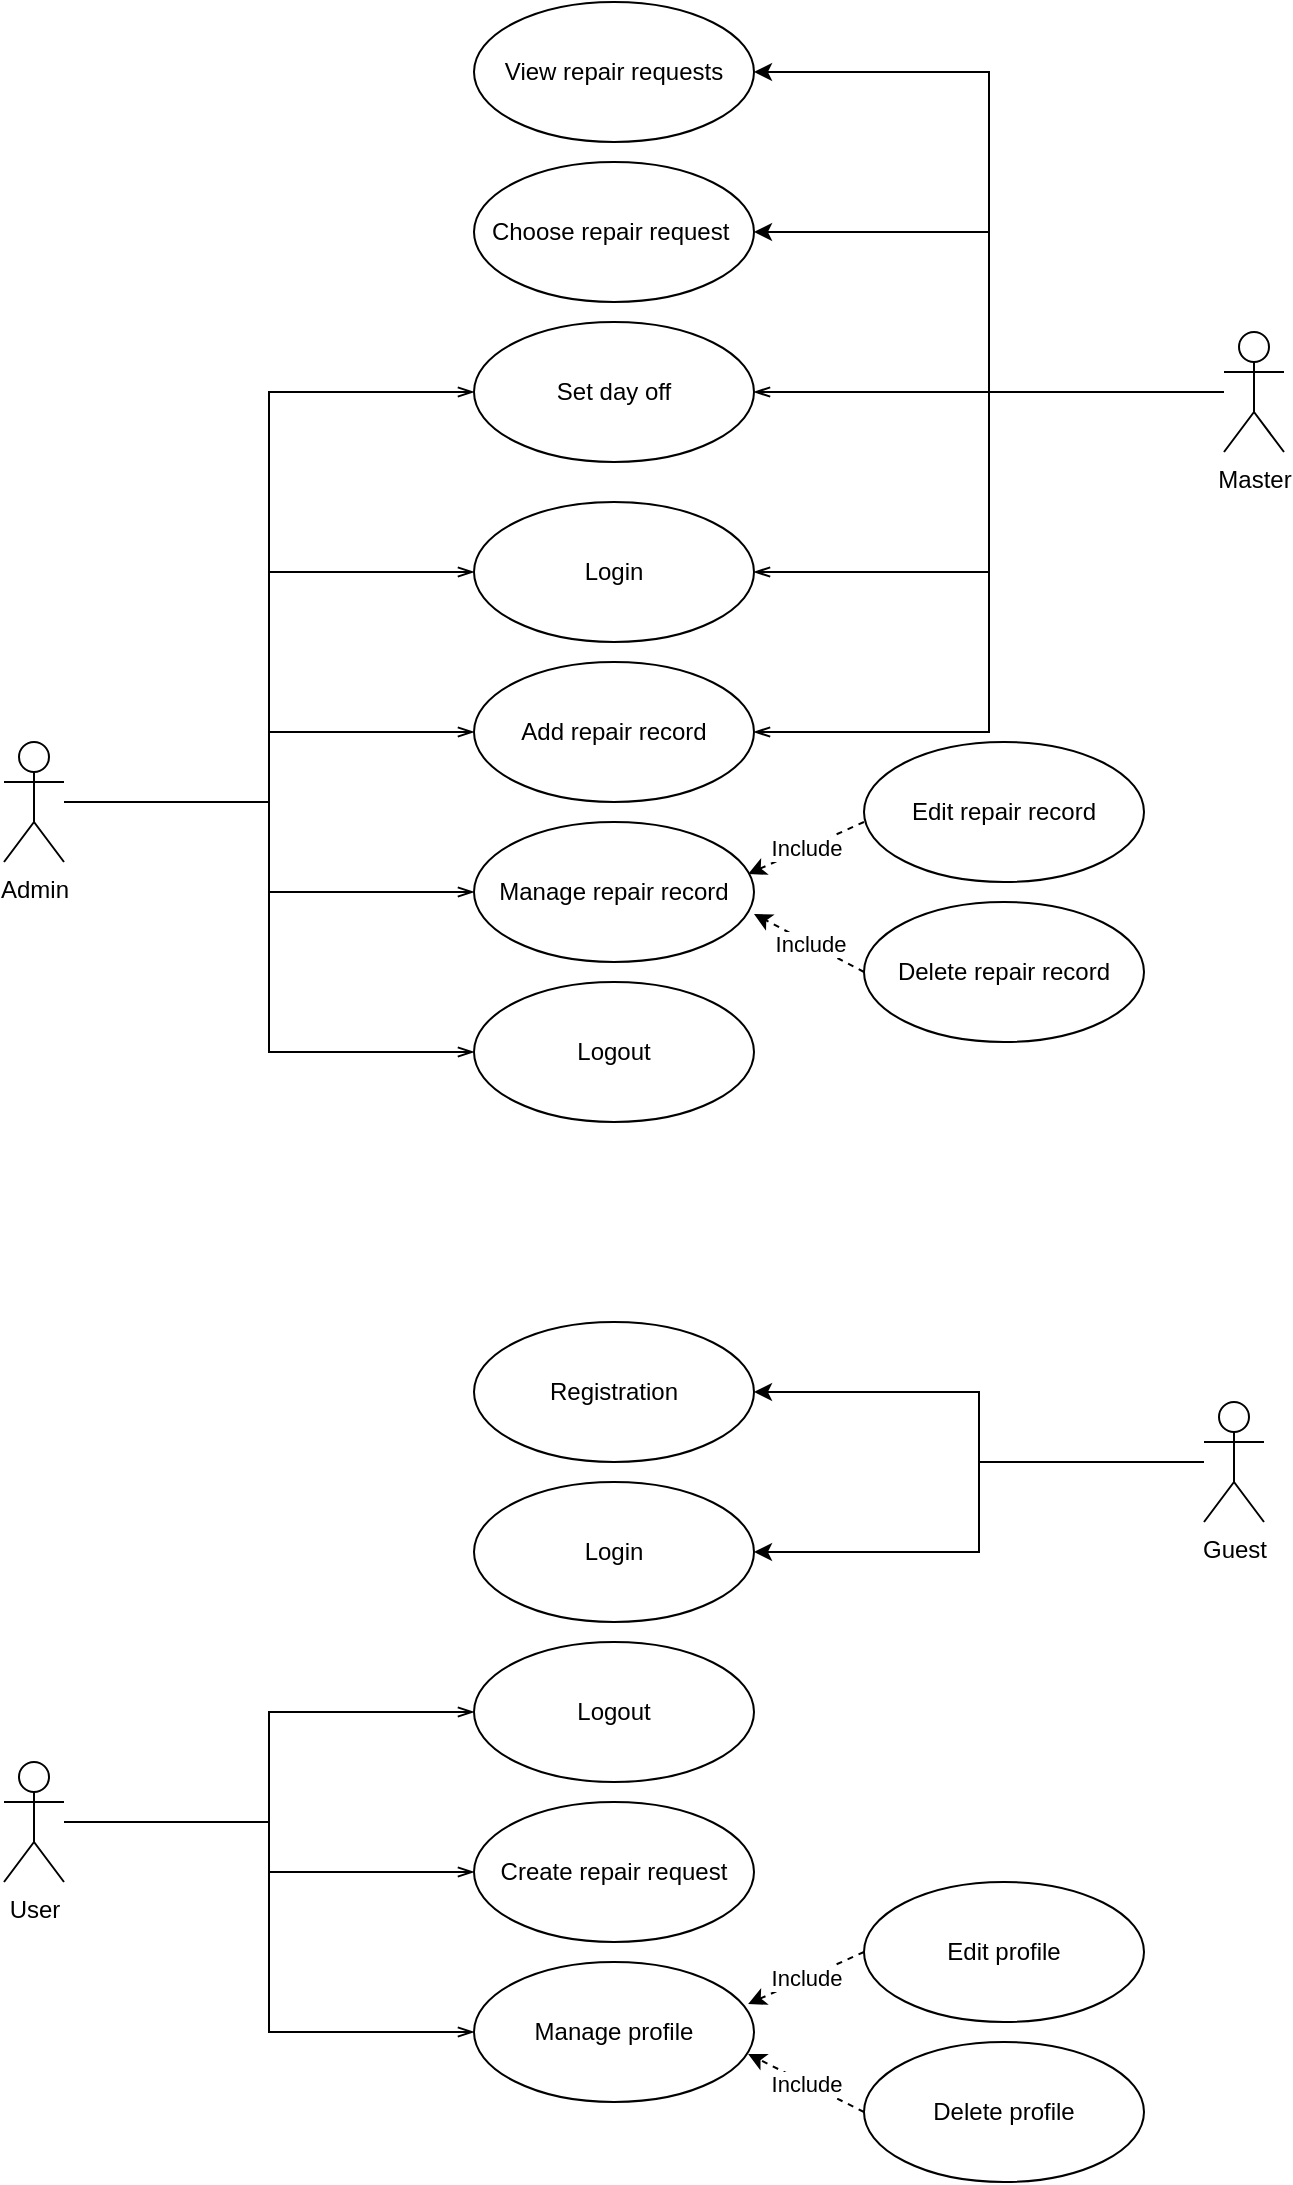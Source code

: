 <mxfile version="14.4.3" type="gitlab">
  <diagram id="b4eb7j0MX491nZm_wCbV" name="Page-1">
    <mxGraphModel dx="868" dy="1582" grid="1" gridSize="10" guides="1" tooltips="1" connect="1" arrows="1" fold="1" page="1" pageScale="1" pageWidth="850" pageHeight="1100" math="0" shadow="0">
      <root>
        <mxCell id="0" />
        <mxCell id="1" parent="0" />
        <mxCell id="AI-wWIgR4nqGqHARFR6b-1" style="edgeStyle=orthogonalEdgeStyle;rounded=0;orthogonalLoop=1;jettySize=auto;html=1;entryX=0;entryY=0.5;entryDx=0;entryDy=0;startArrow=none;startFill=0;endArrow=openThin;endFill=0;" parent="1" source="AI-wWIgR4nqGqHARFR6b-6" target="AI-wWIgR4nqGqHARFR6b-21" edge="1">
          <mxGeometry relative="1" as="geometry" />
        </mxCell>
        <mxCell id="AI-wWIgR4nqGqHARFR6b-2" style="edgeStyle=orthogonalEdgeStyle;rounded=0;orthogonalLoop=1;jettySize=auto;html=1;entryX=0;entryY=0.5;entryDx=0;entryDy=0;startArrow=none;startFill=0;endArrow=openThin;endFill=0;" parent="1" source="AI-wWIgR4nqGqHARFR6b-6" target="AI-wWIgR4nqGqHARFR6b-22" edge="1">
          <mxGeometry relative="1" as="geometry" />
        </mxCell>
        <mxCell id="AI-wWIgR4nqGqHARFR6b-3" style="edgeStyle=orthogonalEdgeStyle;rounded=0;orthogonalLoop=1;jettySize=auto;html=1;entryX=0;entryY=0.5;entryDx=0;entryDy=0;startArrow=none;startFill=0;endArrow=openThin;endFill=0;" parent="1" source="AI-wWIgR4nqGqHARFR6b-6" target="AI-wWIgR4nqGqHARFR6b-25" edge="1">
          <mxGeometry relative="1" as="geometry" />
        </mxCell>
        <mxCell id="AI-wWIgR4nqGqHARFR6b-4" style="edgeStyle=orthogonalEdgeStyle;rounded=0;orthogonalLoop=1;jettySize=auto;html=1;entryX=0;entryY=0.5;entryDx=0;entryDy=0;startArrow=none;startFill=0;endArrow=openThin;endFill=0;" parent="1" source="AI-wWIgR4nqGqHARFR6b-6" target="AI-wWIgR4nqGqHARFR6b-32" edge="1">
          <mxGeometry relative="1" as="geometry" />
        </mxCell>
        <mxCell id="AI-wWIgR4nqGqHARFR6b-5" style="edgeStyle=orthogonalEdgeStyle;rounded=0;orthogonalLoop=1;jettySize=auto;html=1;entryX=0;entryY=0.5;entryDx=0;entryDy=0;startArrow=none;startFill=0;endArrow=openThin;endFill=0;" parent="1" source="AI-wWIgR4nqGqHARFR6b-6" target="AI-wWIgR4nqGqHARFR6b-33" edge="1">
          <mxGeometry relative="1" as="geometry" />
        </mxCell>
        <mxCell id="AI-wWIgR4nqGqHARFR6b-6" value="Admin" style="shape=umlActor;verticalLabelPosition=bottom;verticalAlign=top;html=1;outlineConnect=0;" parent="1" vertex="1">
          <mxGeometry x="120" y="-40" width="30" height="60" as="geometry" />
        </mxCell>
        <mxCell id="AI-wWIgR4nqGqHARFR6b-7" style="edgeStyle=orthogonalEdgeStyle;rounded=0;orthogonalLoop=1;jettySize=auto;html=1;entryX=0;entryY=0.5;entryDx=0;entryDy=0;startArrow=none;startFill=0;endArrow=openThin;endFill=0;" parent="1" source="AI-wWIgR4nqGqHARFR6b-11" target="AI-wWIgR4nqGqHARFR6b-27" edge="1">
          <mxGeometry relative="1" as="geometry" />
        </mxCell>
        <mxCell id="AI-wWIgR4nqGqHARFR6b-8" style="edgeStyle=orthogonalEdgeStyle;rounded=0;orthogonalLoop=1;jettySize=auto;html=1;entryX=0;entryY=0.5;entryDx=0;entryDy=0;startArrow=none;startFill=0;endArrow=openThin;endFill=0;" parent="1" source="AI-wWIgR4nqGqHARFR6b-11" target="AI-wWIgR4nqGqHARFR6b-28" edge="1">
          <mxGeometry relative="1" as="geometry" />
        </mxCell>
        <mxCell id="AI-wWIgR4nqGqHARFR6b-9" style="edgeStyle=orthogonalEdgeStyle;rounded=0;orthogonalLoop=1;jettySize=auto;html=1;entryX=0;entryY=0.5;entryDx=0;entryDy=0;startArrow=none;startFill=0;endArrow=openThin;endFill=0;" parent="1" source="AI-wWIgR4nqGqHARFR6b-11" target="AI-wWIgR4nqGqHARFR6b-31" edge="1">
          <mxGeometry relative="1" as="geometry" />
        </mxCell>
        <mxCell id="AI-wWIgR4nqGqHARFR6b-11" value="User" style="shape=umlActor;verticalLabelPosition=bottom;verticalAlign=top;html=1;outlineConnect=0;" parent="1" vertex="1">
          <mxGeometry x="120" y="470" width="30" height="60" as="geometry" />
        </mxCell>
        <mxCell id="AI-wWIgR4nqGqHARFR6b-12" style="edgeStyle=orthogonalEdgeStyle;rounded=0;orthogonalLoop=1;jettySize=auto;html=1;entryX=1;entryY=0.5;entryDx=0;entryDy=0;startArrow=none;startFill=0;endArrow=openThin;endFill=0;" parent="1" source="AI-wWIgR4nqGqHARFR6b-17" target="AI-wWIgR4nqGqHARFR6b-33" edge="1">
          <mxGeometry relative="1" as="geometry" />
        </mxCell>
        <mxCell id="AI-wWIgR4nqGqHARFR6b-13" style="edgeStyle=orthogonalEdgeStyle;rounded=0;orthogonalLoop=1;jettySize=auto;html=1;entryX=1;entryY=0.5;entryDx=0;entryDy=0;startArrow=none;startFill=0;endArrow=openThin;endFill=0;" parent="1" source="AI-wWIgR4nqGqHARFR6b-17" target="AI-wWIgR4nqGqHARFR6b-32" edge="1">
          <mxGeometry relative="1" as="geometry" />
        </mxCell>
        <mxCell id="AI-wWIgR4nqGqHARFR6b-14" style="edgeStyle=orthogonalEdgeStyle;rounded=0;orthogonalLoop=1;jettySize=auto;html=1;entryX=1;entryY=0.5;entryDx=0;entryDy=0;startArrow=none;startFill=0;endArrow=openThin;endFill=0;" parent="1" source="AI-wWIgR4nqGqHARFR6b-17" target="AI-wWIgR4nqGqHARFR6b-21" edge="1">
          <mxGeometry relative="1" as="geometry" />
        </mxCell>
        <mxCell id="AI-wWIgR4nqGqHARFR6b-15" style="edgeStyle=orthogonalEdgeStyle;rounded=0;orthogonalLoop=1;jettySize=auto;html=1;entryX=1;entryY=0.5;entryDx=0;entryDy=0;" parent="1" source="AI-wWIgR4nqGqHARFR6b-17" target="AI-wWIgR4nqGqHARFR6b-43" edge="1">
          <mxGeometry relative="1" as="geometry" />
        </mxCell>
        <mxCell id="AI-wWIgR4nqGqHARFR6b-16" style="edgeStyle=orthogonalEdgeStyle;rounded=0;orthogonalLoop=1;jettySize=auto;html=1;entryX=1;entryY=0.5;entryDx=0;entryDy=0;" parent="1" source="AI-wWIgR4nqGqHARFR6b-17" target="AI-wWIgR4nqGqHARFR6b-44" edge="1">
          <mxGeometry relative="1" as="geometry" />
        </mxCell>
        <mxCell id="AI-wWIgR4nqGqHARFR6b-17" value="Master" style="shape=umlActor;verticalLabelPosition=bottom;verticalAlign=top;html=1;outlineConnect=0;" parent="1" vertex="1">
          <mxGeometry x="730" y="-245" width="30" height="60" as="geometry" />
        </mxCell>
        <mxCell id="AI-wWIgR4nqGqHARFR6b-18" style="edgeStyle=orthogonalEdgeStyle;rounded=0;orthogonalLoop=1;jettySize=auto;html=1;entryX=1;entryY=0.5;entryDx=0;entryDy=0;" parent="1" source="AI-wWIgR4nqGqHARFR6b-20" target="AI-wWIgR4nqGqHARFR6b-26" edge="1">
          <mxGeometry relative="1" as="geometry" />
        </mxCell>
        <mxCell id="AI-wWIgR4nqGqHARFR6b-19" style="edgeStyle=orthogonalEdgeStyle;rounded=0;orthogonalLoop=1;jettySize=auto;html=1;entryX=1;entryY=0.5;entryDx=0;entryDy=0;" parent="1" source="AI-wWIgR4nqGqHARFR6b-20" target="AI-wWIgR4nqGqHARFR6b-34" edge="1">
          <mxGeometry relative="1" as="geometry" />
        </mxCell>
        <mxCell id="AI-wWIgR4nqGqHARFR6b-20" value="Guest" style="shape=umlActor;verticalLabelPosition=bottom;verticalAlign=top;html=1;outlineConnect=0;" parent="1" vertex="1">
          <mxGeometry x="720" y="290" width="30" height="60" as="geometry" />
        </mxCell>
        <mxCell id="AI-wWIgR4nqGqHARFR6b-21" value="Add repair record" style="ellipse;whiteSpace=wrap;html=1;" parent="1" vertex="1">
          <mxGeometry x="355" y="-80" width="140" height="70" as="geometry" />
        </mxCell>
        <mxCell id="AI-wWIgR4nqGqHARFR6b-22" value="Manage repair record" style="ellipse;whiteSpace=wrap;html=1;" parent="1" vertex="1">
          <mxGeometry x="355" width="140" height="70" as="geometry" />
        </mxCell>
        <mxCell id="AI-wWIgR4nqGqHARFR6b-23" value="Edit repair record" style="ellipse;whiteSpace=wrap;html=1;" parent="1" vertex="1">
          <mxGeometry x="550" y="-40" width="140" height="70" as="geometry" />
        </mxCell>
        <mxCell id="AI-wWIgR4nqGqHARFR6b-24" value="Delete repair record" style="ellipse;whiteSpace=wrap;html=1;" parent="1" vertex="1">
          <mxGeometry x="550" y="40" width="140" height="70" as="geometry" />
        </mxCell>
        <mxCell id="AI-wWIgR4nqGqHARFR6b-25" value="Logout" style="ellipse;whiteSpace=wrap;html=1;" parent="1" vertex="1">
          <mxGeometry x="355" y="80" width="140" height="70" as="geometry" />
        </mxCell>
        <mxCell id="AI-wWIgR4nqGqHARFR6b-26" value="Login" style="ellipse;whiteSpace=wrap;html=1;" parent="1" vertex="1">
          <mxGeometry x="355" y="330" width="140" height="70" as="geometry" />
        </mxCell>
        <mxCell id="AI-wWIgR4nqGqHARFR6b-27" value="Logout" style="ellipse;whiteSpace=wrap;html=1;" parent="1" vertex="1">
          <mxGeometry x="355" y="410" width="140" height="70" as="geometry" />
        </mxCell>
        <mxCell id="AI-wWIgR4nqGqHARFR6b-28" value="Manage profile" style="ellipse;whiteSpace=wrap;html=1;" parent="1" vertex="1">
          <mxGeometry x="355" y="570" width="140" height="70" as="geometry" />
        </mxCell>
        <mxCell id="AI-wWIgR4nqGqHARFR6b-29" value="Edit profile" style="ellipse;whiteSpace=wrap;html=1;" parent="1" vertex="1">
          <mxGeometry x="550" y="530" width="140" height="70" as="geometry" />
        </mxCell>
        <mxCell id="AI-wWIgR4nqGqHARFR6b-30" value="Delete profile" style="ellipse;whiteSpace=wrap;html=1;" parent="1" vertex="1">
          <mxGeometry x="550" y="610" width="140" height="70" as="geometry" />
        </mxCell>
        <mxCell id="AI-wWIgR4nqGqHARFR6b-31" value="Create repair request" style="ellipse;whiteSpace=wrap;html=1;" parent="1" vertex="1">
          <mxGeometry x="355" y="490" width="140" height="70" as="geometry" />
        </mxCell>
        <mxCell id="AI-wWIgR4nqGqHARFR6b-32" value="Login" style="ellipse;whiteSpace=wrap;html=1;" parent="1" vertex="1">
          <mxGeometry x="355" y="-160" width="140" height="70" as="geometry" />
        </mxCell>
        <mxCell id="AI-wWIgR4nqGqHARFR6b-33" value="Set day off" style="ellipse;whiteSpace=wrap;html=1;" parent="1" vertex="1">
          <mxGeometry x="355" y="-250" width="140" height="70" as="geometry" />
        </mxCell>
        <mxCell id="AI-wWIgR4nqGqHARFR6b-34" value="Registration" style="ellipse;whiteSpace=wrap;html=1;" parent="1" vertex="1">
          <mxGeometry x="355" y="250" width="140" height="70" as="geometry" />
        </mxCell>
        <mxCell id="AI-wWIgR4nqGqHARFR6b-35" value="" style="endArrow=classic;html=1;exitX=0;exitY=0.5;exitDx=0;exitDy=0;entryX=0.979;entryY=0.3;entryDx=0;entryDy=0;entryPerimeter=0;dashed=1;" parent="1" source="AI-wWIgR4nqGqHARFR6b-29" target="AI-wWIgR4nqGqHARFR6b-28" edge="1">
          <mxGeometry relative="1" as="geometry">
            <mxPoint x="340" y="530" as="sourcePoint" />
            <mxPoint x="500" y="530" as="targetPoint" />
          </mxGeometry>
        </mxCell>
        <mxCell id="AI-wWIgR4nqGqHARFR6b-36" value="Include" style="edgeLabel;resizable=0;html=1;align=center;verticalAlign=middle;" parent="AI-wWIgR4nqGqHARFR6b-35" connectable="0" vertex="1">
          <mxGeometry relative="1" as="geometry" />
        </mxCell>
        <mxCell id="AI-wWIgR4nqGqHARFR6b-37" value="" style="endArrow=classic;html=1;dashed=1;entryX=0.979;entryY=0.657;entryDx=0;entryDy=0;entryPerimeter=0;exitX=0;exitY=0.5;exitDx=0;exitDy=0;" parent="1" source="AI-wWIgR4nqGqHARFR6b-30" target="AI-wWIgR4nqGqHARFR6b-28" edge="1">
          <mxGeometry relative="1" as="geometry">
            <mxPoint x="370" y="530" as="sourcePoint" />
            <mxPoint x="470" y="530" as="targetPoint" />
          </mxGeometry>
        </mxCell>
        <mxCell id="AI-wWIgR4nqGqHARFR6b-38" value="Include" style="edgeLabel;resizable=0;html=1;align=center;verticalAlign=middle;" parent="AI-wWIgR4nqGqHARFR6b-37" connectable="0" vertex="1">
          <mxGeometry relative="1" as="geometry" />
        </mxCell>
        <mxCell id="AI-wWIgR4nqGqHARFR6b-39" value="" style="endArrow=classic;html=1;exitX=0;exitY=0.5;exitDx=0;exitDy=0;entryX=0.979;entryY=0.3;entryDx=0;entryDy=0;entryPerimeter=0;dashed=1;" parent="1" edge="1">
          <mxGeometry relative="1" as="geometry">
            <mxPoint x="550" as="sourcePoint" />
            <mxPoint x="492.06" y="26" as="targetPoint" />
          </mxGeometry>
        </mxCell>
        <mxCell id="AI-wWIgR4nqGqHARFR6b-40" value="Include" style="edgeLabel;resizable=0;html=1;align=center;verticalAlign=middle;" parent="AI-wWIgR4nqGqHARFR6b-39" connectable="0" vertex="1">
          <mxGeometry relative="1" as="geometry" />
        </mxCell>
        <mxCell id="AI-wWIgR4nqGqHARFR6b-41" value="" style="endArrow=classic;html=1;dashed=1;entryX=0.979;entryY=0.657;entryDx=0;entryDy=0;entryPerimeter=0;exitX=0;exitY=0.5;exitDx=0;exitDy=0;" parent="1" source="AI-wWIgR4nqGqHARFR6b-24" edge="1">
          <mxGeometry relative="1" as="geometry">
            <mxPoint x="552.94" y="75" as="sourcePoint" />
            <mxPoint x="495" y="45.99" as="targetPoint" />
          </mxGeometry>
        </mxCell>
        <mxCell id="AI-wWIgR4nqGqHARFR6b-42" value="Include" style="edgeLabel;resizable=0;html=1;align=center;verticalAlign=middle;" parent="AI-wWIgR4nqGqHARFR6b-41" connectable="0" vertex="1">
          <mxGeometry relative="1" as="geometry" />
        </mxCell>
        <mxCell id="AI-wWIgR4nqGqHARFR6b-43" value="Choose repair request&amp;nbsp;" style="ellipse;whiteSpace=wrap;html=1;" parent="1" vertex="1">
          <mxGeometry x="355" y="-330" width="140" height="70" as="geometry" />
        </mxCell>
        <mxCell id="AI-wWIgR4nqGqHARFR6b-44" value="View repair requests" style="ellipse;whiteSpace=wrap;html=1;" parent="1" vertex="1">
          <mxGeometry x="355" y="-410" width="140" height="70" as="geometry" />
        </mxCell>
      </root>
    </mxGraphModel>
  </diagram>
</mxfile>
